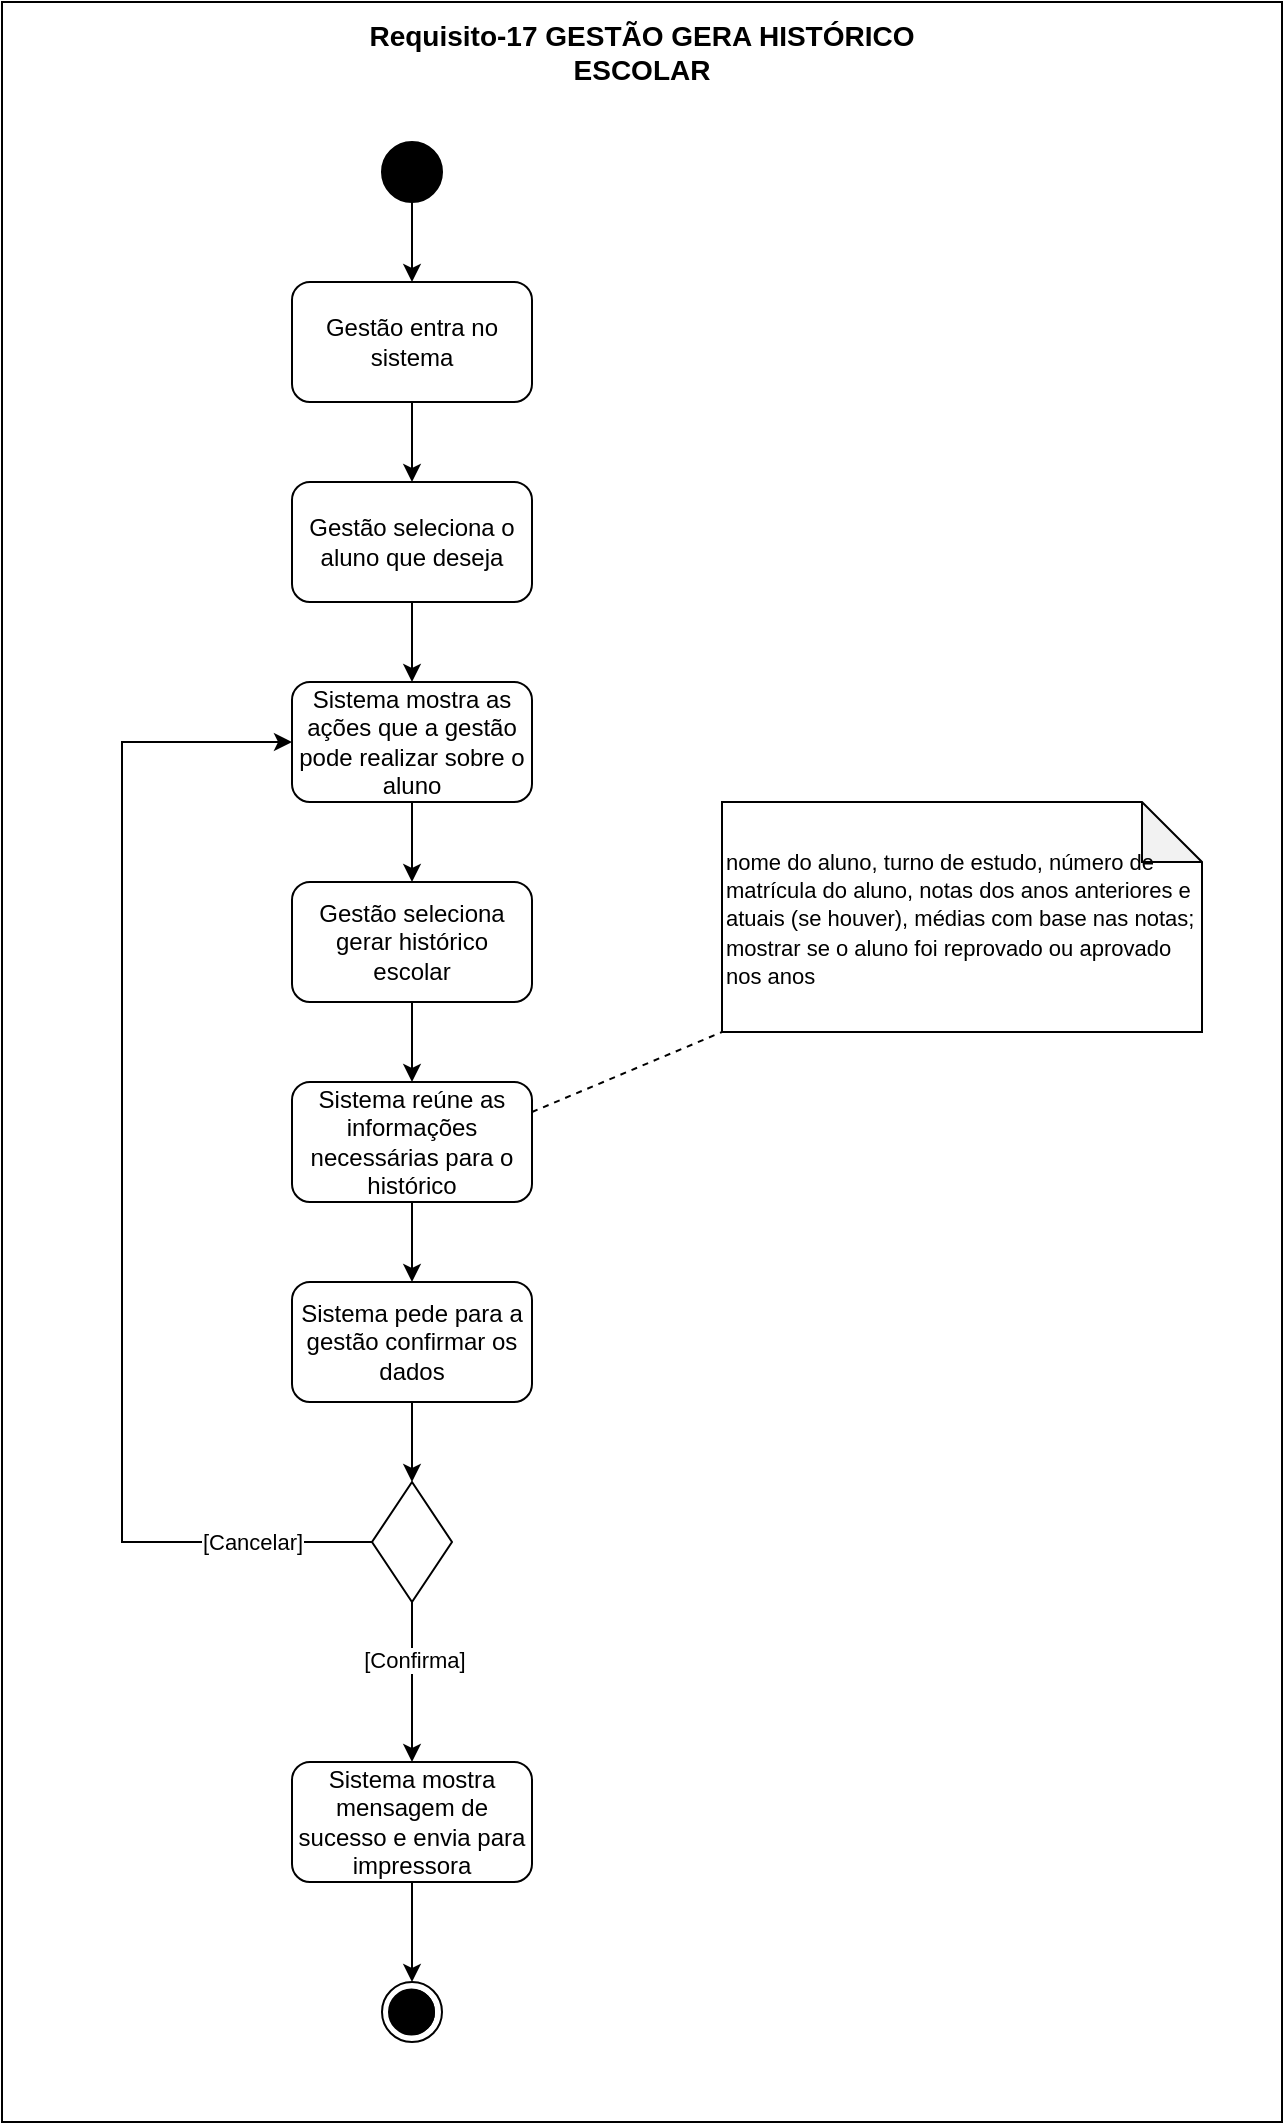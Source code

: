 <mxfile version="26.1.3">
  <diagram name="Página-1" id="2MJimR9oVwQxTo0xw9SD">
    <mxGraphModel dx="954" dy="1735" grid="1" gridSize="10" guides="1" tooltips="1" connect="1" arrows="1" fold="1" page="1" pageScale="1" pageWidth="827" pageHeight="1169" math="0" shadow="0">
      <root>
        <mxCell id="0" />
        <mxCell id="1" parent="0" />
        <mxCell id="4wjB-CnQujIZlB-kZ8fe-33" value="" style="rounded=0;whiteSpace=wrap;html=1;" vertex="1" parent="1">
          <mxGeometry x="100" y="-1060" width="640" height="1060" as="geometry" />
        </mxCell>
        <mxCell id="4wjB-CnQujIZlB-kZ8fe-3" value="" style="edgeStyle=orthogonalEdgeStyle;rounded=0;orthogonalLoop=1;jettySize=auto;html=1;" edge="1" parent="1" source="4wjB-CnQujIZlB-kZ8fe-1" target="4wjB-CnQujIZlB-kZ8fe-2">
          <mxGeometry relative="1" as="geometry" />
        </mxCell>
        <mxCell id="4wjB-CnQujIZlB-kZ8fe-1" value="" style="ellipse;whiteSpace=wrap;html=1;aspect=fixed;fillColor=#000000;" vertex="1" parent="1">
          <mxGeometry x="290" y="-990" width="30" height="30" as="geometry" />
        </mxCell>
        <mxCell id="4wjB-CnQujIZlB-kZ8fe-5" value="" style="edgeStyle=orthogonalEdgeStyle;rounded=0;orthogonalLoop=1;jettySize=auto;html=1;" edge="1" parent="1" source="4wjB-CnQujIZlB-kZ8fe-2" target="4wjB-CnQujIZlB-kZ8fe-4">
          <mxGeometry relative="1" as="geometry" />
        </mxCell>
        <mxCell id="4wjB-CnQujIZlB-kZ8fe-2" value="Gestão entra no sistema" style="rounded=1;whiteSpace=wrap;html=1;fillColor=#FFFFFF;" vertex="1" parent="1">
          <mxGeometry x="245" y="-920" width="120" height="60" as="geometry" />
        </mxCell>
        <mxCell id="4wjB-CnQujIZlB-kZ8fe-7" value="" style="edgeStyle=orthogonalEdgeStyle;rounded=0;orthogonalLoop=1;jettySize=auto;html=1;" edge="1" parent="1" source="4wjB-CnQujIZlB-kZ8fe-4" target="4wjB-CnQujIZlB-kZ8fe-6">
          <mxGeometry relative="1" as="geometry" />
        </mxCell>
        <mxCell id="4wjB-CnQujIZlB-kZ8fe-4" value="Gestão seleciona o aluno que deseja" style="whiteSpace=wrap;html=1;fillColor=#FFFFFF;rounded=1;" vertex="1" parent="1">
          <mxGeometry x="245" y="-820" width="120" height="60" as="geometry" />
        </mxCell>
        <mxCell id="4wjB-CnQujIZlB-kZ8fe-9" value="" style="edgeStyle=orthogonalEdgeStyle;rounded=0;orthogonalLoop=1;jettySize=auto;html=1;" edge="1" parent="1" source="4wjB-CnQujIZlB-kZ8fe-6" target="4wjB-CnQujIZlB-kZ8fe-8">
          <mxGeometry relative="1" as="geometry" />
        </mxCell>
        <mxCell id="4wjB-CnQujIZlB-kZ8fe-6" value="Sistema mostra as ações que a gestão pode realizar sobre o aluno" style="whiteSpace=wrap;html=1;fillColor=#FFFFFF;rounded=1;" vertex="1" parent="1">
          <mxGeometry x="245" y="-720" width="120" height="60" as="geometry" />
        </mxCell>
        <mxCell id="4wjB-CnQujIZlB-kZ8fe-11" value="" style="edgeStyle=orthogonalEdgeStyle;rounded=0;orthogonalLoop=1;jettySize=auto;html=1;" edge="1" parent="1" source="4wjB-CnQujIZlB-kZ8fe-8" target="4wjB-CnQujIZlB-kZ8fe-10">
          <mxGeometry relative="1" as="geometry" />
        </mxCell>
        <mxCell id="4wjB-CnQujIZlB-kZ8fe-8" value="Gestão seleciona gerar histórico escolar" style="whiteSpace=wrap;html=1;fillColor=#FFFFFF;rounded=1;" vertex="1" parent="1">
          <mxGeometry x="245" y="-620" width="120" height="60" as="geometry" />
        </mxCell>
        <mxCell id="4wjB-CnQujIZlB-kZ8fe-15" value="" style="edgeStyle=orthogonalEdgeStyle;rounded=0;orthogonalLoop=1;jettySize=auto;html=1;" edge="1" parent="1" source="4wjB-CnQujIZlB-kZ8fe-10" target="4wjB-CnQujIZlB-kZ8fe-14">
          <mxGeometry relative="1" as="geometry" />
        </mxCell>
        <mxCell id="4wjB-CnQujIZlB-kZ8fe-10" value="Sistema reúne as informações necessárias para o histórico" style="whiteSpace=wrap;html=1;fillColor=#FFFFFF;rounded=1;" vertex="1" parent="1">
          <mxGeometry x="245" y="-520" width="120" height="60" as="geometry" />
        </mxCell>
        <mxCell id="4wjB-CnQujIZlB-kZ8fe-12" value="&lt;span id=&quot;docs-internal-guid-2104a1e3-7fff-686b-9c69-3e2ca37c10b6&quot;&gt;&lt;span style=&quot;font-family: Arial, sans-serif; font-variant-numeric: normal; font-variant-east-asian: normal; font-variant-alternates: normal; font-variant-position: normal; font-variant-emoji: normal; vertical-align: baseline; white-space-collapse: preserve;&quot;&gt;&lt;font style=&quot;font-size: 11px;&quot;&gt;nome do aluno, turno de estudo, número de matrícula do aluno, notas dos anos anteriores e atuais (se houver), médias com base nas notas; mostrar se o aluno foi reprovado ou aprovado nos anos&lt;/font&gt;&lt;/span&gt;&lt;/span&gt;" style="shape=note;whiteSpace=wrap;html=1;backgroundOutline=1;darkOpacity=0.05;align=left;" vertex="1" parent="1">
          <mxGeometry x="460" y="-660" width="240" height="115" as="geometry" />
        </mxCell>
        <mxCell id="4wjB-CnQujIZlB-kZ8fe-13" value="" style="endArrow=none;dashed=1;html=1;rounded=0;exitX=1;exitY=0.25;exitDx=0;exitDy=0;entryX=0;entryY=1;entryDx=0;entryDy=0;entryPerimeter=0;" edge="1" parent="1" source="4wjB-CnQujIZlB-kZ8fe-10" target="4wjB-CnQujIZlB-kZ8fe-12">
          <mxGeometry width="50" height="50" relative="1" as="geometry">
            <mxPoint x="480" y="-440" as="sourcePoint" />
            <mxPoint x="530" y="-490" as="targetPoint" />
          </mxGeometry>
        </mxCell>
        <mxCell id="4wjB-CnQujIZlB-kZ8fe-17" value="" style="edgeStyle=orthogonalEdgeStyle;rounded=0;orthogonalLoop=1;jettySize=auto;html=1;entryX=0.5;entryY=0;entryDx=0;entryDy=0;" edge="1" parent="1" source="4wjB-CnQujIZlB-kZ8fe-14" target="4wjB-CnQujIZlB-kZ8fe-18">
          <mxGeometry relative="1" as="geometry">
            <mxPoint x="305" y="-320" as="targetPoint" />
          </mxGeometry>
        </mxCell>
        <mxCell id="4wjB-CnQujIZlB-kZ8fe-14" value="Sistema pede para a gestão confirmar os dados" style="whiteSpace=wrap;html=1;fillColor=#FFFFFF;rounded=1;" vertex="1" parent="1">
          <mxGeometry x="245" y="-420" width="120" height="60" as="geometry" />
        </mxCell>
        <mxCell id="4wjB-CnQujIZlB-kZ8fe-20" value="" style="edgeStyle=orthogonalEdgeStyle;rounded=0;orthogonalLoop=1;jettySize=auto;html=1;" edge="1" parent="1" source="4wjB-CnQujIZlB-kZ8fe-18" target="4wjB-CnQujIZlB-kZ8fe-19">
          <mxGeometry relative="1" as="geometry" />
        </mxCell>
        <mxCell id="4wjB-CnQujIZlB-kZ8fe-22" value="[Confirma]" style="edgeLabel;html=1;align=center;verticalAlign=middle;resizable=0;points=[];" vertex="1" connectable="0" parent="4wjB-CnQujIZlB-kZ8fe-20">
          <mxGeometry x="-0.275" y="1" relative="1" as="geometry">
            <mxPoint as="offset" />
          </mxGeometry>
        </mxCell>
        <mxCell id="4wjB-CnQujIZlB-kZ8fe-24" style="edgeStyle=orthogonalEdgeStyle;rounded=0;orthogonalLoop=1;jettySize=auto;html=1;exitX=0;exitY=0.5;exitDx=0;exitDy=0;entryX=0;entryY=0.5;entryDx=0;entryDy=0;" edge="1" parent="1" source="4wjB-CnQujIZlB-kZ8fe-18" target="4wjB-CnQujIZlB-kZ8fe-6">
          <mxGeometry relative="1" as="geometry">
            <Array as="points">
              <mxPoint x="160" y="-290" />
              <mxPoint x="160" y="-690" />
            </Array>
          </mxGeometry>
        </mxCell>
        <mxCell id="4wjB-CnQujIZlB-kZ8fe-26" value="[Cancelar]" style="edgeLabel;html=1;align=center;verticalAlign=middle;resizable=0;points=[];" vertex="1" connectable="0" parent="4wjB-CnQujIZlB-kZ8fe-24">
          <mxGeometry x="-0.803" relative="1" as="geometry">
            <mxPoint as="offset" />
          </mxGeometry>
        </mxCell>
        <mxCell id="4wjB-CnQujIZlB-kZ8fe-18" value="" style="rhombus;whiteSpace=wrap;html=1;" vertex="1" parent="1">
          <mxGeometry x="285" y="-320" width="40" height="60" as="geometry" />
        </mxCell>
        <mxCell id="4wjB-CnQujIZlB-kZ8fe-32" style="edgeStyle=orthogonalEdgeStyle;rounded=0;orthogonalLoop=1;jettySize=auto;html=1;exitX=0.5;exitY=1;exitDx=0;exitDy=0;entryX=0.5;entryY=0;entryDx=0;entryDy=0;" edge="1" parent="1" source="4wjB-CnQujIZlB-kZ8fe-19" target="4wjB-CnQujIZlB-kZ8fe-30">
          <mxGeometry relative="1" as="geometry" />
        </mxCell>
        <mxCell id="4wjB-CnQujIZlB-kZ8fe-19" value="Sistema mostra mensagem de sucesso e envia para impressora" style="rounded=1;whiteSpace=wrap;html=1;" vertex="1" parent="1">
          <mxGeometry x="245" y="-180" width="120" height="60" as="geometry" />
        </mxCell>
        <mxCell id="4wjB-CnQujIZlB-kZ8fe-29" value="" style="group" vertex="1" connectable="0" parent="1">
          <mxGeometry x="290" y="-70" width="30" height="30" as="geometry" />
        </mxCell>
        <mxCell id="4wjB-CnQujIZlB-kZ8fe-30" value="" style="ellipse;shape=doubleEllipse;whiteSpace=wrap;html=1;aspect=fixed;fillColor=#FFFFFF;" vertex="1" parent="4wjB-CnQujIZlB-kZ8fe-29">
          <mxGeometry width="30" height="30" as="geometry" />
        </mxCell>
        <mxCell id="4wjB-CnQujIZlB-kZ8fe-31" value="" style="ellipse;shape=doubleEllipse;whiteSpace=wrap;html=1;aspect=fixed;fillColor=#000000;" vertex="1" parent="4wjB-CnQujIZlB-kZ8fe-29">
          <mxGeometry x="3.5" y="3.75" width="22.5" height="22.5" as="geometry" />
        </mxCell>
        <mxCell id="4wjB-CnQujIZlB-kZ8fe-34" value="Requisito-17 GESTÃO GERA HISTÓRICO ESCOLAR" style="text;html=1;align=center;verticalAlign=middle;whiteSpace=wrap;rounded=0;fontStyle=1;fontSize=14;" vertex="1" parent="1">
          <mxGeometry x="270" y="-1050" width="300" height="30" as="geometry" />
        </mxCell>
      </root>
    </mxGraphModel>
  </diagram>
</mxfile>
